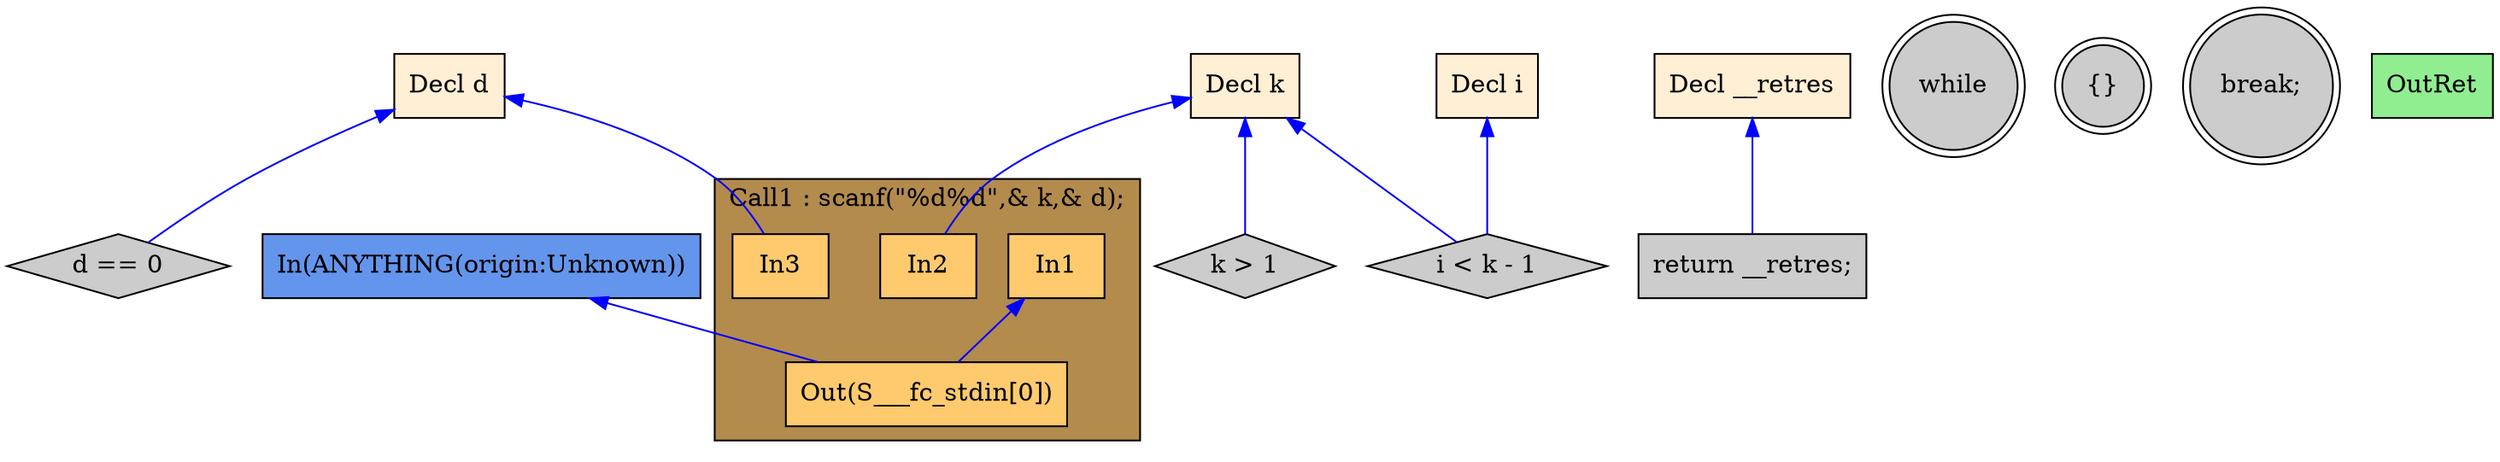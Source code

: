 digraph G {
  rankdir=TB;
  node [style="filled", ];
  2 [label="Decl k", fillcolor="#FFEFD5", shape=box, ];
  3 [label="Decl d", fillcolor="#FFEFD5", shape=box, ];
  4 [label="Decl i", fillcolor="#FFEFD5", shape=box, ];
  5 [label="Decl __retres", fillcolor="#FFEFD5", shape=box, ];
  7 [label="In1", fillcolor="#FFCA6E", shape=box, ];
  8 [label="In2", fillcolor="#FFCA6E", shape=box, ];
  9 [label="In3", fillcolor="#FFCA6E", shape=box, ];
  10 [label="Out(S___fc_stdin[0])", fillcolor="#FFCA6E", shape=box, ];
  11 [label="k > 1", fillcolor="#CCCCCC", shape=diamond, ];
  12 [label="d == 0", fillcolor="#CCCCCC", shape=diamond, ];
  13 [label="while", fillcolor="#CCCCCC", shape=doublecircle, ];
  14 [label="i < k - 1", fillcolor="#CCCCCC", shape=diamond, ];
  15 [label="{}", fillcolor="#CCCCCC", shape=doublecircle, ];
  16 [label="break;", fillcolor="#CCCCCC", shape=doublecircle, ];
  17 [label="return __retres;", fillcolor="#CCCCCC", shape=box, ];
  18 [label="OutRet", fillcolor="#90EE90", shape=box, ];
  19 [label="In(ANYTHING(origin:Unknown))", fillcolor="#6495ED", shape=box, ];
  
  subgraph cluster_Call1 { label="Call1 : scanf(\"%d%d\",& k,& d);";
                           fillcolor="#B38B4D"; style="filled"; 10;9;8;7;
     };
  
  edge [dir=back, ];
  2 -> 8 [color="#0000FF", ];
  3 -> 9 [color="#0000FF", ];
  7 -> 10 [color="#0000FF", ];
  19 -> 10 [color="#0000FF", ];
  2 -> 11 [color="#0000FF", ];
  3 -> 12 [color="#0000FF", ];
  2 -> 14 [color="#0000FF", ];
  4 -> 14 [color="#0000FF", ];
  5 -> 17 [color="#0000FF", ];
  
  }